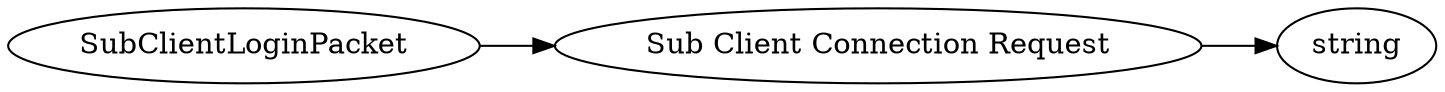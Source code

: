 digraph "SubClientLoginPacket" {
rankdir = LR
0
0 -> 1
1 -> 2

0 [label="SubClientLoginPacket",comment="name: \"SubClientLoginPacket\", typeName: \"\", id: 0, branchId: 94, recurseId: -1, attributes: 0, notes: \"\""];
1 [label="Sub Client Connection Request",comment="name: \"Sub Client Connection Request\", typeName: \"\", id: 1, branchId: 0, recurseId: -1, attributes: 0, notes: \"see @subClientConnectionRequest.html#diagram@\""];
2 [label="string",comment="name: \"string\", typeName: \"\", id: 2, branchId: 0, recurseId: -1, attributes: 512, notes: \"\""];
{ rank = max;2}

}
